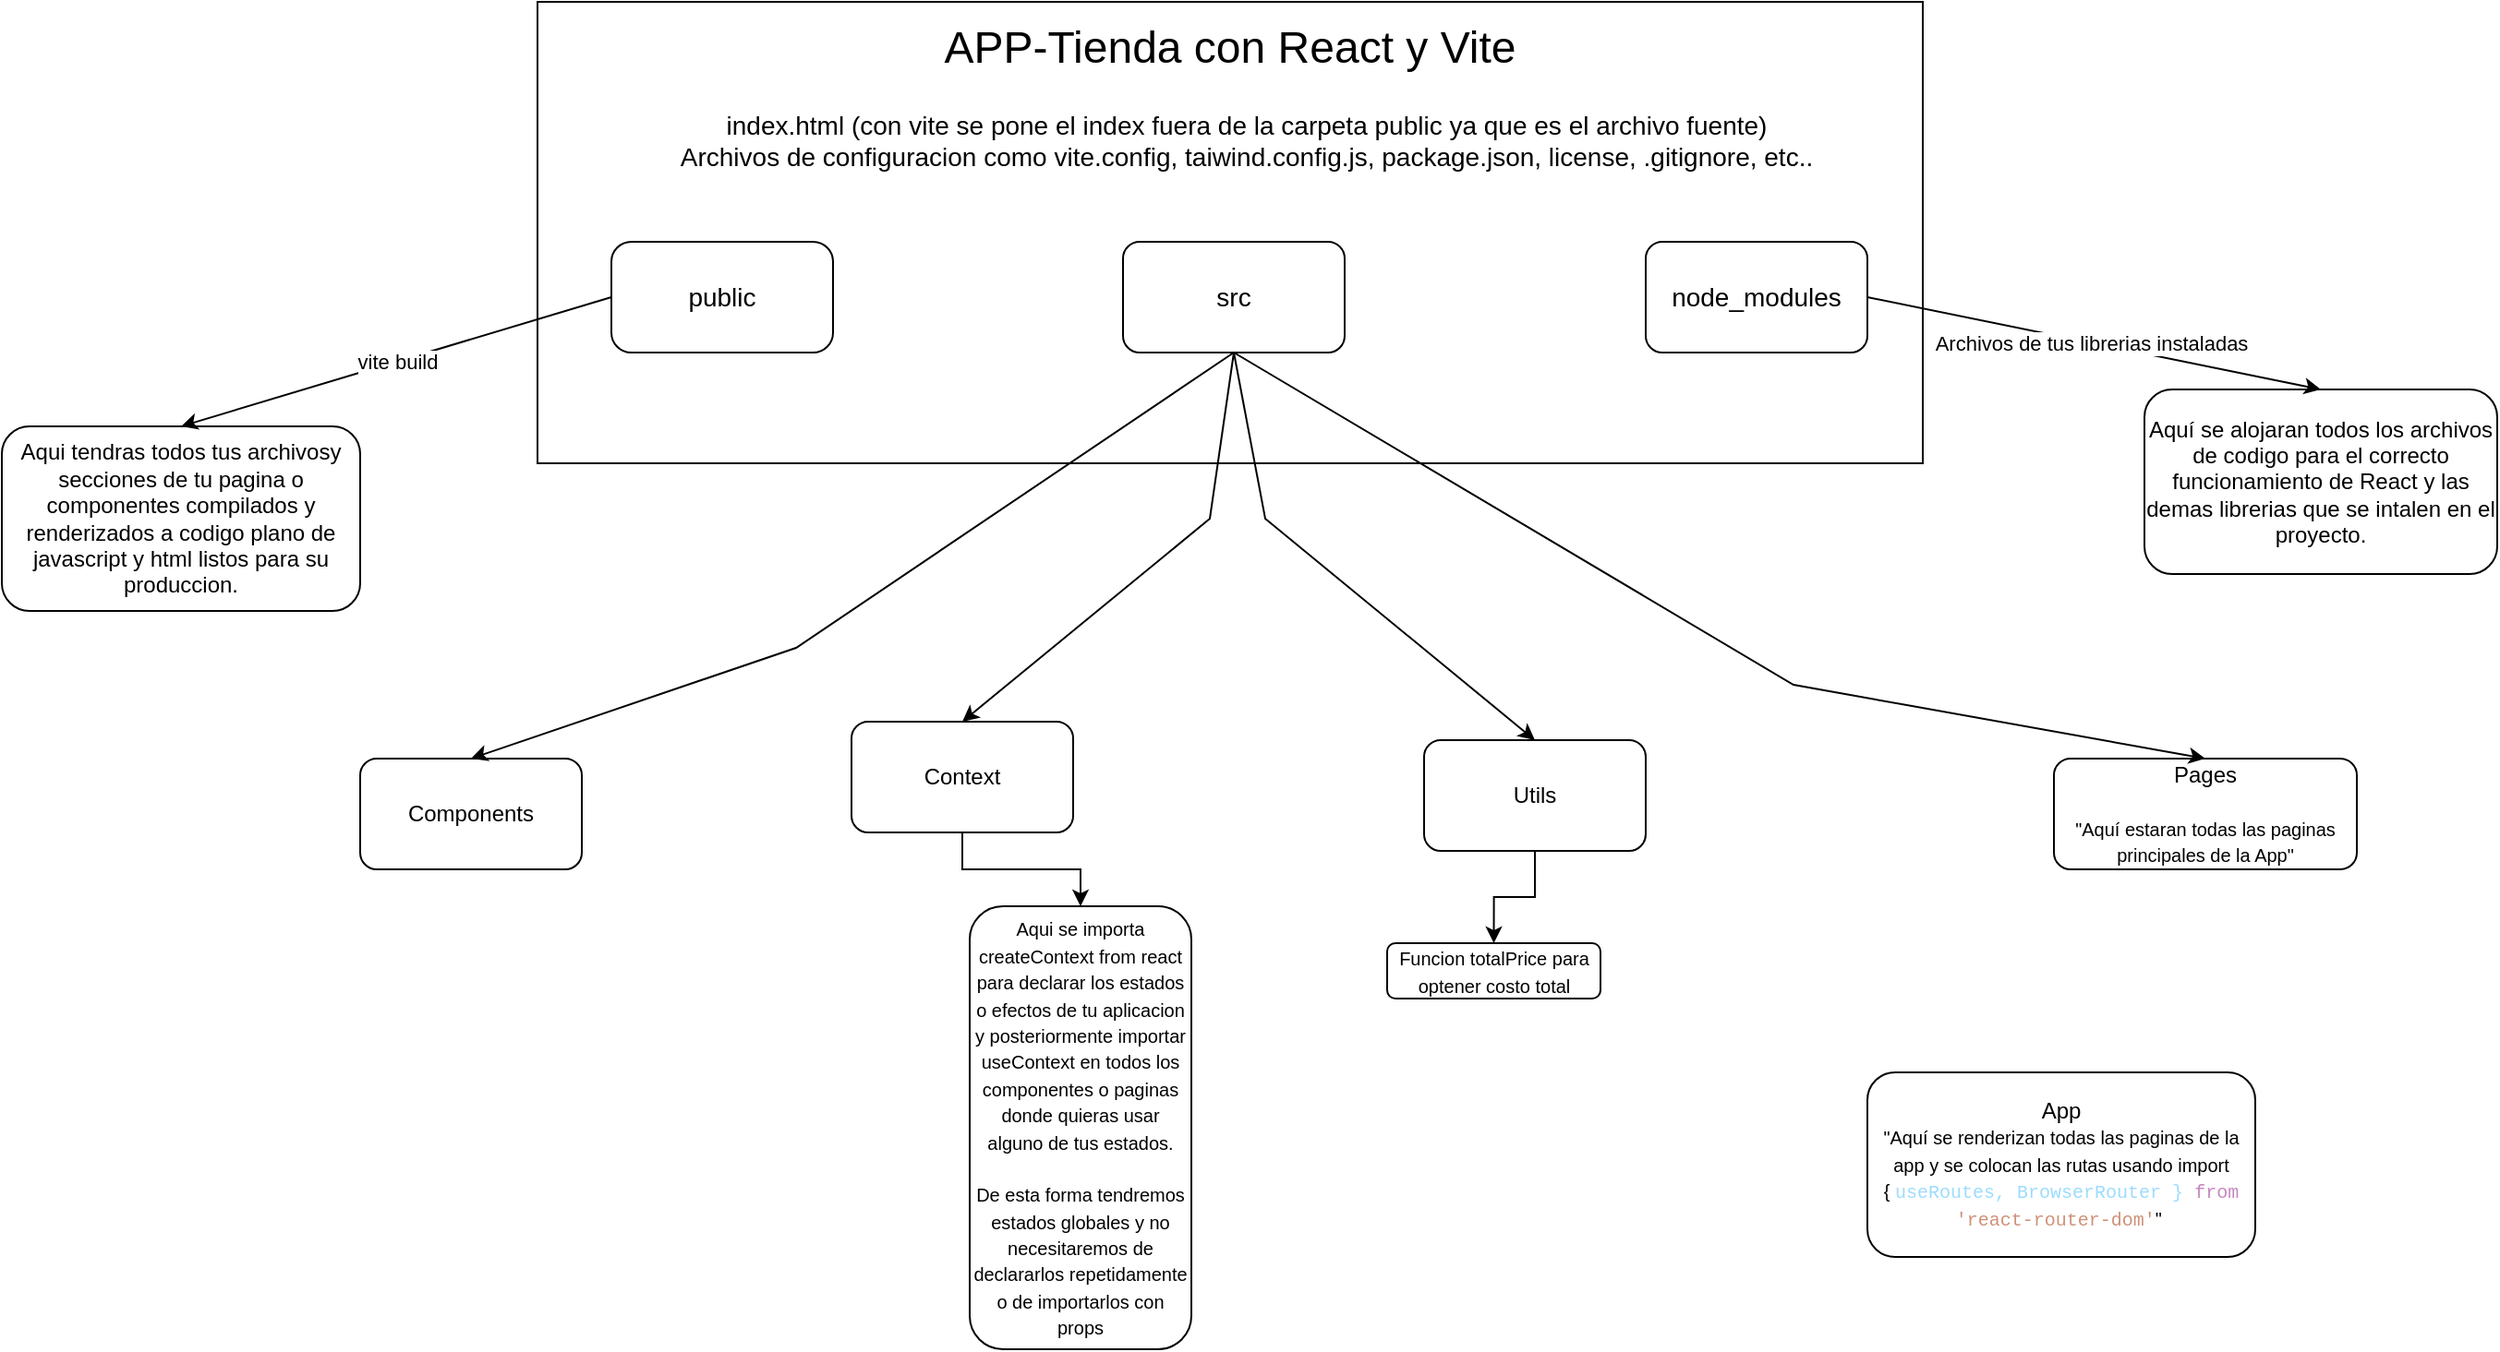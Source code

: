 <mxfile version="22.0.4" type="github">
  <diagram name="Página-1" id="LnPo93rLICJzIyqR1WCt">
    <mxGraphModel dx="1405" dy="929" grid="1" gridSize="10" guides="1" tooltips="1" connect="1" arrows="1" fold="1" page="1" pageScale="1" pageWidth="827" pageHeight="1169" math="0" shadow="0">
      <root>
        <mxCell id="0" />
        <mxCell id="1" parent="0" />
        <mxCell id="c5e6k3FYTeM2-FPtg5ge-7" value="" style="rounded=0;whiteSpace=wrap;html=1;" parent="1" vertex="1">
          <mxGeometry x="420" y="30" width="750" height="250" as="geometry" />
        </mxCell>
        <mxCell id="c5e6k3FYTeM2-FPtg5ge-2" value="" style="rounded=1;whiteSpace=wrap;html=1;" parent="1" vertex="1">
          <mxGeometry x="737" y="160" width="120" height="60" as="geometry" />
        </mxCell>
        <mxCell id="c5e6k3FYTeM2-FPtg5ge-3" value="" style="rounded=1;whiteSpace=wrap;html=1;" parent="1" vertex="1">
          <mxGeometry x="1020" y="160" width="120" height="60" as="geometry" />
        </mxCell>
        <mxCell id="c5e6k3FYTeM2-FPtg5ge-5" value="&lt;font style=&quot;font-size: 14px;&quot;&gt;src&lt;/font&gt;" style="text;html=1;strokeColor=none;fillColor=none;align=center;verticalAlign=middle;whiteSpace=wrap;rounded=0;" parent="1" vertex="1">
          <mxGeometry x="767" y="175" width="60" height="30" as="geometry" />
        </mxCell>
        <mxCell id="c5e6k3FYTeM2-FPtg5ge-6" value="&lt;font style=&quot;font-size: 14px;&quot;&gt;node_modules&lt;/font&gt;" style="text;html=1;strokeColor=none;fillColor=none;align=center;verticalAlign=middle;whiteSpace=wrap;rounded=0;" parent="1" vertex="1">
          <mxGeometry x="1035" y="175" width="90" height="30" as="geometry" />
        </mxCell>
        <mxCell id="c5e6k3FYTeM2-FPtg5ge-1" value="" style="rounded=1;whiteSpace=wrap;html=1;arcSize=18;" parent="1" vertex="1">
          <mxGeometry x="460" y="160" width="120" height="60" as="geometry" />
        </mxCell>
        <mxCell id="c5e6k3FYTeM2-FPtg5ge-4" value="&lt;font style=&quot;font-size: 14px;&quot;&gt;public&lt;/font&gt;" style="text;html=1;strokeColor=none;fillColor=none;align=center;verticalAlign=middle;whiteSpace=wrap;rounded=0;" parent="1" vertex="1">
          <mxGeometry x="490" y="175" width="60" height="30" as="geometry" />
        </mxCell>
        <mxCell id="c5e6k3FYTeM2-FPtg5ge-8" value="&lt;font style=&quot;font-size: 24px;&quot;&gt;APP-Tienda con React y Vite&lt;/font&gt;" style="text;html=1;strokeColor=none;fillColor=none;align=center;verticalAlign=middle;whiteSpace=wrap;rounded=0;" parent="1" vertex="1">
          <mxGeometry x="620" y="30" width="350" height="50" as="geometry" />
        </mxCell>
        <mxCell id="c5e6k3FYTeM2-FPtg5ge-9" value="&lt;font style=&quot;font-size: 14px;&quot;&gt;index.html (con vite se pone el index fuera de la carpeta public ya que es el archivo fuente)&lt;br&gt;Archivos de configuracion como vite.config, taiwind.config.js, package.json, license, .gitignore, etc..&lt;/font&gt;" style="text;html=1;strokeColor=none;fillColor=none;align=center;verticalAlign=middle;whiteSpace=wrap;rounded=0;" parent="1" vertex="1">
          <mxGeometry x="434" y="80" width="740" height="50" as="geometry" />
        </mxCell>
        <mxCell id="JkvkPI0mQhFTO4Io5UTS-1" value="Aqui tendras todos tus archivosy secciones de tu pagina o componentes compilados y renderizados a codigo plano de javascript y html listos para su produccion." style="rounded=1;whiteSpace=wrap;html=1;" vertex="1" parent="1">
          <mxGeometry x="130" y="260" width="194" height="100" as="geometry" />
        </mxCell>
        <mxCell id="JkvkPI0mQhFTO4Io5UTS-2" value="" style="endArrow=classic;html=1;rounded=0;entryX=0.5;entryY=0;entryDx=0;entryDy=0;exitX=0;exitY=0.5;exitDx=0;exitDy=0;" edge="1" parent="1" source="c5e6k3FYTeM2-FPtg5ge-1" target="JkvkPI0mQhFTO4Io5UTS-1">
          <mxGeometry relative="1" as="geometry">
            <mxPoint x="724" y="340" as="sourcePoint" />
            <mxPoint x="844" y="410" as="targetPoint" />
          </mxGeometry>
        </mxCell>
        <mxCell id="JkvkPI0mQhFTO4Io5UTS-3" value="vite build" style="edgeLabel;resizable=0;html=1;align=center;verticalAlign=middle;" connectable="0" vertex="1" parent="JkvkPI0mQhFTO4Io5UTS-2">
          <mxGeometry relative="1" as="geometry" />
        </mxCell>
        <mxCell id="JkvkPI0mQhFTO4Io5UTS-4" value="Aquí se alojaran todos los archivos de codigo para el correcto funcionamiento de React y las demas librerias que se intalen en el proyecto." style="rounded=1;whiteSpace=wrap;html=1;" vertex="1" parent="1">
          <mxGeometry x="1290" y="240" width="191" height="100" as="geometry" />
        </mxCell>
        <mxCell id="JkvkPI0mQhFTO4Io5UTS-5" value="" style="endArrow=classic;html=1;rounded=0;exitX=1;exitY=0.5;exitDx=0;exitDy=0;entryX=0.5;entryY=0;entryDx=0;entryDy=0;" edge="1" parent="1" source="c5e6k3FYTeM2-FPtg5ge-3" target="JkvkPI0mQhFTO4Io5UTS-4">
          <mxGeometry relative="1" as="geometry">
            <mxPoint x="744" y="410" as="sourcePoint" />
            <mxPoint x="844" y="410" as="targetPoint" />
          </mxGeometry>
        </mxCell>
        <mxCell id="JkvkPI0mQhFTO4Io5UTS-6" value="Label" style="edgeLabel;resizable=0;html=1;align=center;verticalAlign=middle;" connectable="0" vertex="1" parent="JkvkPI0mQhFTO4Io5UTS-5">
          <mxGeometry relative="1" as="geometry" />
        </mxCell>
        <mxCell id="JkvkPI0mQhFTO4Io5UTS-7" value="Archivos de tus librerias instaladas" style="edgeLabel;html=1;align=center;verticalAlign=middle;resizable=0;points=[];" vertex="1" connectable="0" parent="JkvkPI0mQhFTO4Io5UTS-5">
          <mxGeometry x="0.04" y="1" relative="1" as="geometry">
            <mxPoint x="-7" as="offset" />
          </mxGeometry>
        </mxCell>
        <mxCell id="JkvkPI0mQhFTO4Io5UTS-8" value="Components" style="rounded=1;whiteSpace=wrap;html=1;" vertex="1" parent="1">
          <mxGeometry x="324" y="440" width="120" height="60" as="geometry" />
        </mxCell>
        <mxCell id="JkvkPI0mQhFTO4Io5UTS-20" style="edgeStyle=orthogonalEdgeStyle;rounded=0;orthogonalLoop=1;jettySize=auto;html=1;entryX=0.5;entryY=0;entryDx=0;entryDy=0;" edge="1" parent="1" source="JkvkPI0mQhFTO4Io5UTS-9" target="JkvkPI0mQhFTO4Io5UTS-19">
          <mxGeometry relative="1" as="geometry" />
        </mxCell>
        <mxCell id="JkvkPI0mQhFTO4Io5UTS-9" value="Context" style="rounded=1;whiteSpace=wrap;html=1;" vertex="1" parent="1">
          <mxGeometry x="590" y="420" width="120" height="60" as="geometry" />
        </mxCell>
        <mxCell id="JkvkPI0mQhFTO4Io5UTS-10" value="Pages&lt;br&gt;&lt;br&gt;&lt;font style=&quot;font-size: 10px;&quot;&gt;&quot;Aquí estaran todas las paginas principales de la App&quot;&lt;/font&gt;" style="rounded=1;whiteSpace=wrap;html=1;" vertex="1" parent="1">
          <mxGeometry x="1241" y="440" width="164" height="60" as="geometry" />
        </mxCell>
        <mxCell id="JkvkPI0mQhFTO4Io5UTS-22" style="edgeStyle=orthogonalEdgeStyle;rounded=0;orthogonalLoop=1;jettySize=auto;html=1;entryX=0.5;entryY=0;entryDx=0;entryDy=0;" edge="1" parent="1" source="JkvkPI0mQhFTO4Io5UTS-11" target="JkvkPI0mQhFTO4Io5UTS-17">
          <mxGeometry relative="1" as="geometry" />
        </mxCell>
        <mxCell id="JkvkPI0mQhFTO4Io5UTS-11" value="Utils" style="rounded=1;whiteSpace=wrap;html=1;" vertex="1" parent="1">
          <mxGeometry x="900" y="430" width="120" height="60" as="geometry" />
        </mxCell>
        <mxCell id="JkvkPI0mQhFTO4Io5UTS-13" value="" style="endArrow=classic;html=1;rounded=0;entryX=0.5;entryY=0;entryDx=0;entryDy=0;exitX=0.5;exitY=1;exitDx=0;exitDy=0;" edge="1" parent="1" source="c5e6k3FYTeM2-FPtg5ge-2" target="JkvkPI0mQhFTO4Io5UTS-9">
          <mxGeometry width="50" height="50" relative="1" as="geometry">
            <mxPoint x="764" y="320" as="sourcePoint" />
            <mxPoint x="814" y="270" as="targetPoint" />
            <Array as="points">
              <mxPoint x="784" y="310" />
            </Array>
          </mxGeometry>
        </mxCell>
        <mxCell id="JkvkPI0mQhFTO4Io5UTS-14" value="" style="endArrow=classic;html=1;rounded=0;entryX=0.5;entryY=0;entryDx=0;entryDy=0;exitX=0.5;exitY=1;exitDx=0;exitDy=0;" edge="1" parent="1" source="c5e6k3FYTeM2-FPtg5ge-2" target="JkvkPI0mQhFTO4Io5UTS-8">
          <mxGeometry width="50" height="50" relative="1" as="geometry">
            <mxPoint x="764" y="320" as="sourcePoint" />
            <mxPoint x="814" y="270" as="targetPoint" />
            <Array as="points">
              <mxPoint x="560" y="380" />
            </Array>
          </mxGeometry>
        </mxCell>
        <mxCell id="JkvkPI0mQhFTO4Io5UTS-15" value="" style="endArrow=classic;html=1;rounded=0;entryX=0.5;entryY=0;entryDx=0;entryDy=0;exitX=0.5;exitY=1;exitDx=0;exitDy=0;" edge="1" parent="1" source="c5e6k3FYTeM2-FPtg5ge-2" target="JkvkPI0mQhFTO4Io5UTS-11">
          <mxGeometry width="50" height="50" relative="1" as="geometry">
            <mxPoint x="764" y="320" as="sourcePoint" />
            <mxPoint x="814" y="270" as="targetPoint" />
            <Array as="points">
              <mxPoint x="814" y="310" />
            </Array>
          </mxGeometry>
        </mxCell>
        <mxCell id="JkvkPI0mQhFTO4Io5UTS-16" value="" style="endArrow=classic;html=1;rounded=0;entryX=0.5;entryY=0;entryDx=0;entryDy=0;exitX=0.5;exitY=1;exitDx=0;exitDy=0;" edge="1" parent="1" source="c5e6k3FYTeM2-FPtg5ge-2" target="JkvkPI0mQhFTO4Io5UTS-10">
          <mxGeometry width="50" height="50" relative="1" as="geometry">
            <mxPoint x="764" y="320" as="sourcePoint" />
            <mxPoint x="814" y="270" as="targetPoint" />
            <Array as="points">
              <mxPoint x="1100" y="400" />
            </Array>
          </mxGeometry>
        </mxCell>
        <mxCell id="JkvkPI0mQhFTO4Io5UTS-17" value="&lt;font style=&quot;font-size: 10px;&quot;&gt;Funcion&amp;nbsp;totalPrice&lt;span style=&quot;background-color: initial;&quot;&gt;&amp;nbsp;para optener costo total&lt;/span&gt;&lt;/font&gt;" style="rounded=1;whiteSpace=wrap;html=1;" vertex="1" parent="1">
          <mxGeometry x="880" y="540" width="115.5" height="30" as="geometry" />
        </mxCell>
        <mxCell id="JkvkPI0mQhFTO4Io5UTS-19" value="&lt;font style=&quot;font-size: 10px;&quot;&gt;Aqui se importa createContext from react para declarar los estados o efectos de tu aplicacion y posteriormente importar useContext en todos los componentes o paginas donde quieras usar alguno de tus estados.&lt;br&gt;&lt;br&gt;De esta forma tendremos estados globales y no necesitaremos de declararlos repetidamente o de importarlos con props&lt;br&gt;&lt;/font&gt;" style="rounded=1;whiteSpace=wrap;html=1;" vertex="1" parent="1">
          <mxGeometry x="654" y="520" width="120" height="240" as="geometry" />
        </mxCell>
        <mxCell id="JkvkPI0mQhFTO4Io5UTS-21" value="App&lt;br&gt;&lt;font style=&quot;font-size: 10px;&quot;&gt;&quot;Aquí se renderizan todas las paginas de la app y se colocan las rutas usando&amp;nbsp;import {&amp;nbsp;&lt;span style=&quot;font-family: Consolas, &amp;quot;Courier New&amp;quot;, monospace; color: rgb(156, 220, 254);&quot;&gt;useRoutes,&amp;nbsp;&lt;/span&gt;&lt;span style=&quot;font-family: Consolas, &amp;quot;Courier New&amp;quot;, monospace; color: rgb(156, 220, 254);&quot;&gt;BrowserRouter }&amp;nbsp;&lt;/span&gt;&lt;span style=&quot;font-family: Consolas, &amp;quot;Courier New&amp;quot;, monospace; color: rgb(197, 134, 192);&quot;&gt;from&lt;/span&gt;&lt;span style=&quot;background-color: rgb(30, 30, 30); color: rgb(212, 212, 212); font-family: Consolas, &amp;quot;Courier New&amp;quot;, monospace;&quot;&gt; &lt;/span&gt;&lt;span style=&quot;font-family: Consolas, &amp;quot;Courier New&amp;quot;, monospace; color: rgb(206, 145, 120);&quot;&gt;&#39;react-router-dom&#39;&lt;/span&gt;&lt;span style=&quot;background-color: initial;&quot;&gt;&quot;&amp;nbsp;&lt;/span&gt;&lt;/font&gt;" style="rounded=1;whiteSpace=wrap;html=1;" vertex="1" parent="1">
          <mxGeometry x="1140" y="610" width="210" height="100" as="geometry" />
        </mxCell>
      </root>
    </mxGraphModel>
  </diagram>
</mxfile>
